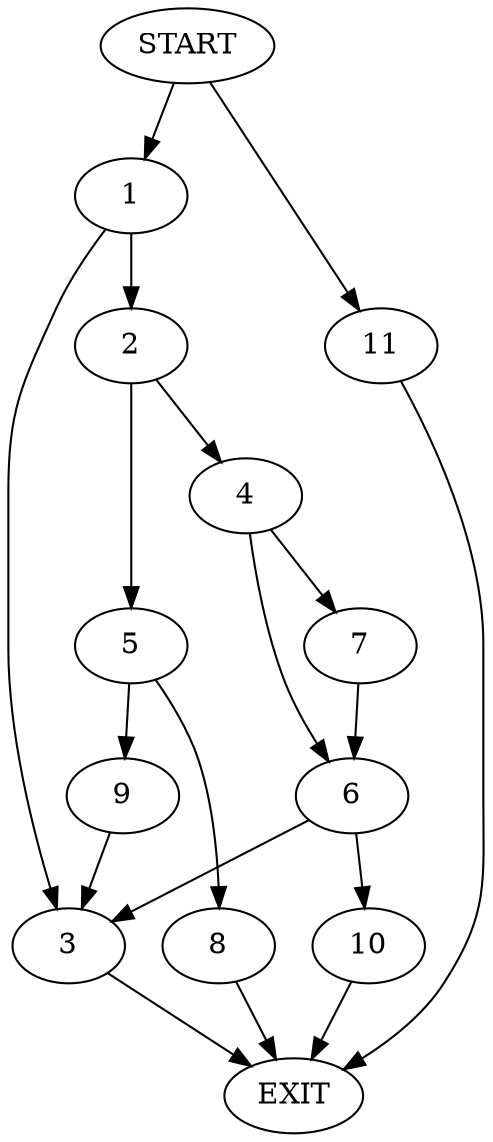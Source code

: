 digraph {
0 [label="START"]
12 [label="EXIT"]
0 -> 1
1 -> 2
1 -> 3
2 -> 4
2 -> 5
3 -> 12
4 -> 6
4 -> 7
5 -> 8
5 -> 9
7 -> 6
6 -> 3
6 -> 10
10 -> 12
9 -> 3
8 -> 12
0 -> 11
11 -> 12
}
